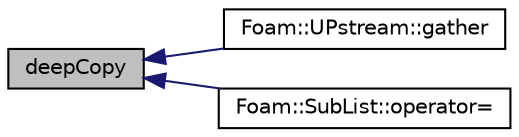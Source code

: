 digraph "deepCopy"
{
  bgcolor="transparent";
  edge [fontname="Helvetica",fontsize="10",labelfontname="Helvetica",labelfontsize="10"];
  node [fontname="Helvetica",fontsize="10",shape=record];
  rankdir="LR";
  Node1 [label="deepCopy",height=0.2,width=0.4,color="black", fillcolor="grey75", style="filled" fontcolor="black"];
  Node1 -> Node2 [dir="back",color="midnightblue",fontsize="10",style="solid",fontname="Helvetica"];
  Node2 [label="Foam::UPstream::gather",height=0.2,width=0.4,color="black",URL="$classFoam_1_1UPstream.html#aa80e98916bd239ddacd8769261afac06",tooltip="Receive data from all processors on the master. "];
  Node1 -> Node3 [dir="back",color="midnightblue",fontsize="10",style="solid",fontname="Helvetica"];
  Node3 [label="Foam::SubList::operator=",height=0.2,width=0.4,color="black",URL="$classFoam_1_1SubList.html#a24dd84052a808a064e2e4232d41a1ebd",tooltip="Copy assign entries to the given list. "];
}
